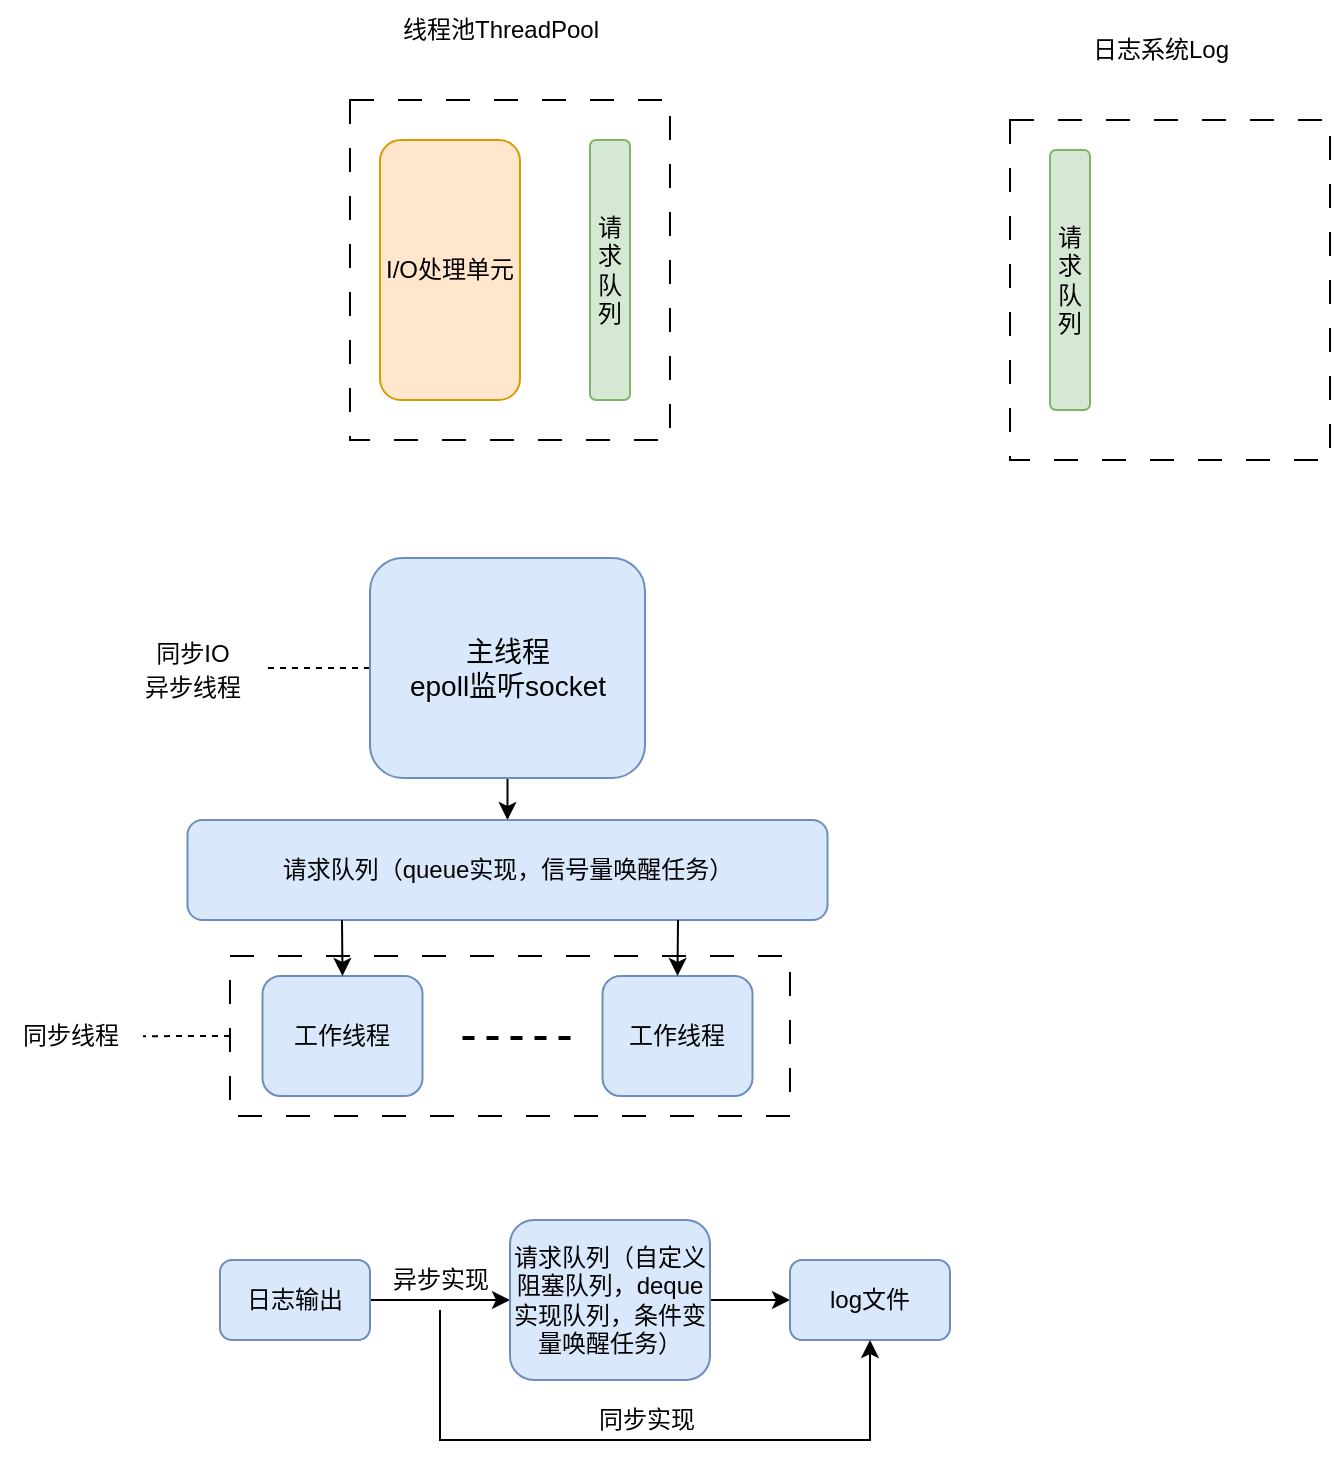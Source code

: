 <mxfile version="20.8.20" type="github">
  <diagram name="第 1 页" id="nWglFahr5ZzKUO4iZ48Q">
    <mxGraphModel dx="946" dy="516" grid="1" gridSize="10" guides="1" tooltips="1" connect="1" arrows="1" fold="1" page="1" pageScale="1" pageWidth="827" pageHeight="1169" background="#FFFFFF" math="0" shadow="0">
      <root>
        <mxCell id="0" />
        <mxCell id="1" parent="0" />
        <mxCell id="xfM_xM7a8Bo3DEMRsw4I-2" style="edgeStyle=orthogonalEdgeStyle;rounded=0;orthogonalLoop=1;jettySize=auto;html=1;entryX=0.5;entryY=0;entryDx=0;entryDy=0;fontSize=14;" edge="1" parent="1" source="pH4zTgc9KSJ8u6hjIEn5-2" target="xfM_xM7a8Bo3DEMRsw4I-1">
          <mxGeometry relative="1" as="geometry" />
        </mxCell>
        <mxCell id="xfM_xM7a8Bo3DEMRsw4I-13" style="edgeStyle=orthogonalEdgeStyle;rounded=0;orthogonalLoop=1;jettySize=auto;html=1;dashed=1;strokeWidth=1;fontSize=14;endArrow=none;endFill=0;" edge="1" parent="1" source="pH4zTgc9KSJ8u6hjIEn5-2" target="xfM_xM7a8Bo3DEMRsw4I-12">
          <mxGeometry relative="1" as="geometry" />
        </mxCell>
        <mxCell id="pH4zTgc9KSJ8u6hjIEn5-2" value="&lt;font style=&quot;font-size: 14px;&quot;&gt;主线程&lt;br&gt;epoll监听socket&lt;/font&gt;" style="rounded=1;whiteSpace=wrap;html=1;fillColor=#dae8fc;strokeColor=#6c8ebf;" parent="1" vertex="1">
          <mxGeometry x="200" y="459" width="137.5" height="110" as="geometry" />
        </mxCell>
        <mxCell id="pH4zTgc9KSJ8u6hjIEn5-17" value="" style="rounded=0;whiteSpace=wrap;html=1;shadow=0;glass=0;comic=0;sketch=0;dashed=1;dashPattern=12 12;" parent="1" vertex="1">
          <mxGeometry x="520" y="240" width="160" height="170" as="geometry" />
        </mxCell>
        <mxCell id="pH4zTgc9KSJ8u6hjIEn5-19" value="日志系统Log" style="text;html=1;align=center;verticalAlign=middle;resizable=0;points=[];autosize=1;strokeColor=none;fillColor=none;" parent="1" vertex="1">
          <mxGeometry x="550" y="190" width="90" height="30" as="geometry" />
        </mxCell>
        <mxCell id="pH4zTgc9KSJ8u6hjIEn5-20" value="请求队列" style="rounded=1;whiteSpace=wrap;html=1;shadow=0;glass=0;comic=0;sketch=0;align=center;fillColor=#d5e8d4;strokeColor=#82b366;" parent="1" vertex="1">
          <mxGeometry x="540" y="255" width="20" height="130" as="geometry" />
        </mxCell>
        <mxCell id="pH4zTgc9KSJ8u6hjIEn5-26" value="" style="rounded=0;whiteSpace=wrap;html=1;shadow=0;glass=0;comic=0;sketch=0;dashed=1;dashPattern=12 12;" parent="1" vertex="1">
          <mxGeometry x="190" y="230" width="160" height="170" as="geometry" />
        </mxCell>
        <mxCell id="pH4zTgc9KSJ8u6hjIEn5-27" value="线程池ThreadPool" style="text;html=1;align=center;verticalAlign=middle;resizable=0;points=[];autosize=1;strokeColor=none;fillColor=none;" parent="1" vertex="1">
          <mxGeometry x="205" y="180" width="120" height="30" as="geometry" />
        </mxCell>
        <mxCell id="pH4zTgc9KSJ8u6hjIEn5-28" value="请求队列" style="rounded=1;whiteSpace=wrap;html=1;shadow=0;glass=0;comic=0;sketch=0;align=center;fillColor=#d5e8d4;strokeColor=#82b366;" parent="1" vertex="1">
          <mxGeometry x="310" y="250" width="20" height="130" as="geometry" />
        </mxCell>
        <mxCell id="pH4zTgc9KSJ8u6hjIEn5-22" value="I/O处理单元" style="rounded=1;whiteSpace=wrap;html=1;shadow=0;glass=0;comic=0;sketch=0;align=center;fillColor=#ffe6cc;strokeColor=#d79b00;" parent="1" vertex="1">
          <mxGeometry x="205" y="250" width="70" height="130" as="geometry" />
        </mxCell>
        <mxCell id="xfM_xM7a8Bo3DEMRsw4I-1" value="请求队列（queue实现，信号量唤醒任务）" style="rounded=1;whiteSpace=wrap;html=1;fillColor=#dae8fc;strokeColor=#6c8ebf;" vertex="1" parent="1">
          <mxGeometry x="108.75" y="590" width="320" height="50" as="geometry" />
        </mxCell>
        <mxCell id="xfM_xM7a8Bo3DEMRsw4I-8" value="&lt;font style=&quot;font-size: 12px;&quot;&gt;同步线程&lt;/font&gt;" style="text;html=1;align=center;verticalAlign=middle;resizable=0;points=[];autosize=1;strokeColor=none;fillColor=none;fontSize=14;" vertex="1" parent="1">
          <mxGeometry x="15" y="682" width="70" height="30" as="geometry" />
        </mxCell>
        <mxCell id="xfM_xM7a8Bo3DEMRsw4I-11" style="edgeStyle=orthogonalEdgeStyle;rounded=0;orthogonalLoop=1;jettySize=auto;html=1;entryX=1.021;entryY=0.539;entryDx=0;entryDy=0;entryPerimeter=0;dashed=1;strokeWidth=1;fontSize=14;endArrow=none;endFill=0;" edge="1" parent="1" source="xfM_xM7a8Bo3DEMRsw4I-5" target="xfM_xM7a8Bo3DEMRsw4I-8">
          <mxGeometry relative="1" as="geometry" />
        </mxCell>
        <mxCell id="xfM_xM7a8Bo3DEMRsw4I-5" value="" style="rounded=0;whiteSpace=wrap;html=1;shadow=0;glass=0;comic=0;sketch=0;dashed=1;dashPattern=12 12;" vertex="1" parent="1">
          <mxGeometry x="130" y="658" width="280" height="80" as="geometry" />
        </mxCell>
        <mxCell id="pH4zTgc9KSJ8u6hjIEn5-15" value="工作线程" style="rounded=1;whiteSpace=wrap;html=1;fillColor=#dae8fc;strokeColor=#6c8ebf;" parent="1" vertex="1">
          <mxGeometry x="316.25" y="668" width="75" height="60" as="geometry" />
        </mxCell>
        <mxCell id="xfM_xM7a8Bo3DEMRsw4I-3" style="edgeStyle=orthogonalEdgeStyle;rounded=0;orthogonalLoop=1;jettySize=auto;html=1;fontSize=14;dashed=1;strokeWidth=2;endArrow=none;endFill=0;" edge="1" parent="1">
          <mxGeometry relative="1" as="geometry">
            <mxPoint x="246.25" y="699" as="sourcePoint" />
            <mxPoint x="306.25" y="699" as="targetPoint" />
          </mxGeometry>
        </mxCell>
        <mxCell id="pH4zTgc9KSJ8u6hjIEn5-16" value="工作线程" style="rounded=1;whiteSpace=wrap;html=1;fillColor=#dae8fc;strokeColor=#6c8ebf;" parent="1" vertex="1">
          <mxGeometry x="146.25" y="668" width="80" height="60" as="geometry" />
        </mxCell>
        <mxCell id="xfM_xM7a8Bo3DEMRsw4I-12" value="&lt;font style=&quot;font-size: 12px;&quot;&gt;同步IO&lt;br&gt;异步线程&lt;/font&gt;" style="text;html=1;align=center;verticalAlign=middle;resizable=0;points=[];autosize=1;strokeColor=none;fillColor=none;fontSize=14;" vertex="1" parent="1">
          <mxGeometry x="76.25" y="489" width="70" height="50" as="geometry" />
        </mxCell>
        <mxCell id="xfM_xM7a8Bo3DEMRsw4I-14" style="edgeStyle=orthogonalEdgeStyle;rounded=0;orthogonalLoop=1;jettySize=auto;html=1;entryX=0.5;entryY=0;entryDx=0;entryDy=0;strokeWidth=1;fontSize=12;endArrow=classic;endFill=1;" edge="1" parent="1" target="pH4zTgc9KSJ8u6hjIEn5-16">
          <mxGeometry relative="1" as="geometry">
            <mxPoint x="186" y="640" as="sourcePoint" />
            <Array as="points">
              <mxPoint x="186" y="640" />
            </Array>
          </mxGeometry>
        </mxCell>
        <mxCell id="xfM_xM7a8Bo3DEMRsw4I-15" style="edgeStyle=orthogonalEdgeStyle;rounded=0;orthogonalLoop=1;jettySize=auto;html=1;entryX=0.5;entryY=0;entryDx=0;entryDy=0;strokeWidth=1;fontSize=12;endArrow=classic;endFill=1;" edge="1" parent="1" target="pH4zTgc9KSJ8u6hjIEn5-15">
          <mxGeometry relative="1" as="geometry">
            <mxPoint x="354" y="640" as="sourcePoint" />
            <Array as="points">
              <mxPoint x="354" y="640" />
            </Array>
          </mxGeometry>
        </mxCell>
        <mxCell id="xfM_xM7a8Bo3DEMRsw4I-19" style="edgeStyle=orthogonalEdgeStyle;rounded=0;orthogonalLoop=1;jettySize=auto;html=1;entryX=0;entryY=0.5;entryDx=0;entryDy=0;strokeWidth=1;fontSize=12;endArrow=classic;endFill=1;" edge="1" parent="1" source="xfM_xM7a8Bo3DEMRsw4I-16" target="xfM_xM7a8Bo3DEMRsw4I-18">
          <mxGeometry relative="1" as="geometry" />
        </mxCell>
        <mxCell id="xfM_xM7a8Bo3DEMRsw4I-16" value="日志输出" style="rounded=1;whiteSpace=wrap;html=1;fillColor=#dae8fc;strokeColor=#6c8ebf;" vertex="1" parent="1">
          <mxGeometry x="125" y="810" width="75" height="40" as="geometry" />
        </mxCell>
        <mxCell id="xfM_xM7a8Bo3DEMRsw4I-21" value="" style="edgeStyle=orthogonalEdgeStyle;rounded=0;orthogonalLoop=1;jettySize=auto;html=1;strokeWidth=1;fontSize=12;endArrow=classic;endFill=1;" edge="1" parent="1" source="xfM_xM7a8Bo3DEMRsw4I-18" target="xfM_xM7a8Bo3DEMRsw4I-20">
          <mxGeometry relative="1" as="geometry" />
        </mxCell>
        <mxCell id="xfM_xM7a8Bo3DEMRsw4I-18" value="请求队列（自定义阻塞队列，deque实现队列，条件变量唤醒任务）" style="rounded=1;whiteSpace=wrap;html=1;fillColor=#dae8fc;strokeColor=#6c8ebf;" vertex="1" parent="1">
          <mxGeometry x="270" y="790" width="100" height="80" as="geometry" />
        </mxCell>
        <mxCell id="xfM_xM7a8Bo3DEMRsw4I-20" value="log文件" style="rounded=1;whiteSpace=wrap;html=1;fillColor=#dae8fc;strokeColor=#6c8ebf;" vertex="1" parent="1">
          <mxGeometry x="410" y="810" width="80" height="40" as="geometry" />
        </mxCell>
        <mxCell id="xfM_xM7a8Bo3DEMRsw4I-23" style="edgeStyle=orthogonalEdgeStyle;rounded=0;orthogonalLoop=1;jettySize=auto;html=1;strokeWidth=1;fontSize=12;endArrow=classic;endFill=1;entryX=0.5;entryY=1;entryDx=0;entryDy=0;" edge="1" parent="1" source="xfM_xM7a8Bo3DEMRsw4I-22" target="xfM_xM7a8Bo3DEMRsw4I-20">
          <mxGeometry relative="1" as="geometry">
            <mxPoint x="450" y="900" as="targetPoint" />
            <Array as="points">
              <mxPoint x="235" y="900" />
              <mxPoint x="450" y="900" />
            </Array>
          </mxGeometry>
        </mxCell>
        <mxCell id="xfM_xM7a8Bo3DEMRsw4I-22" value="异步实现" style="text;html=1;align=center;verticalAlign=middle;resizable=0;points=[];autosize=1;strokeColor=none;fillColor=none;fontSize=12;" vertex="1" parent="1">
          <mxGeometry x="200" y="805" width="70" height="30" as="geometry" />
        </mxCell>
        <mxCell id="xfM_xM7a8Bo3DEMRsw4I-24" value="同步实现" style="text;html=1;align=center;verticalAlign=middle;resizable=0;points=[];autosize=1;strokeColor=none;fillColor=none;fontSize=12;" vertex="1" parent="1">
          <mxGeometry x="303" y="875" width="70" height="30" as="geometry" />
        </mxCell>
      </root>
    </mxGraphModel>
  </diagram>
</mxfile>
